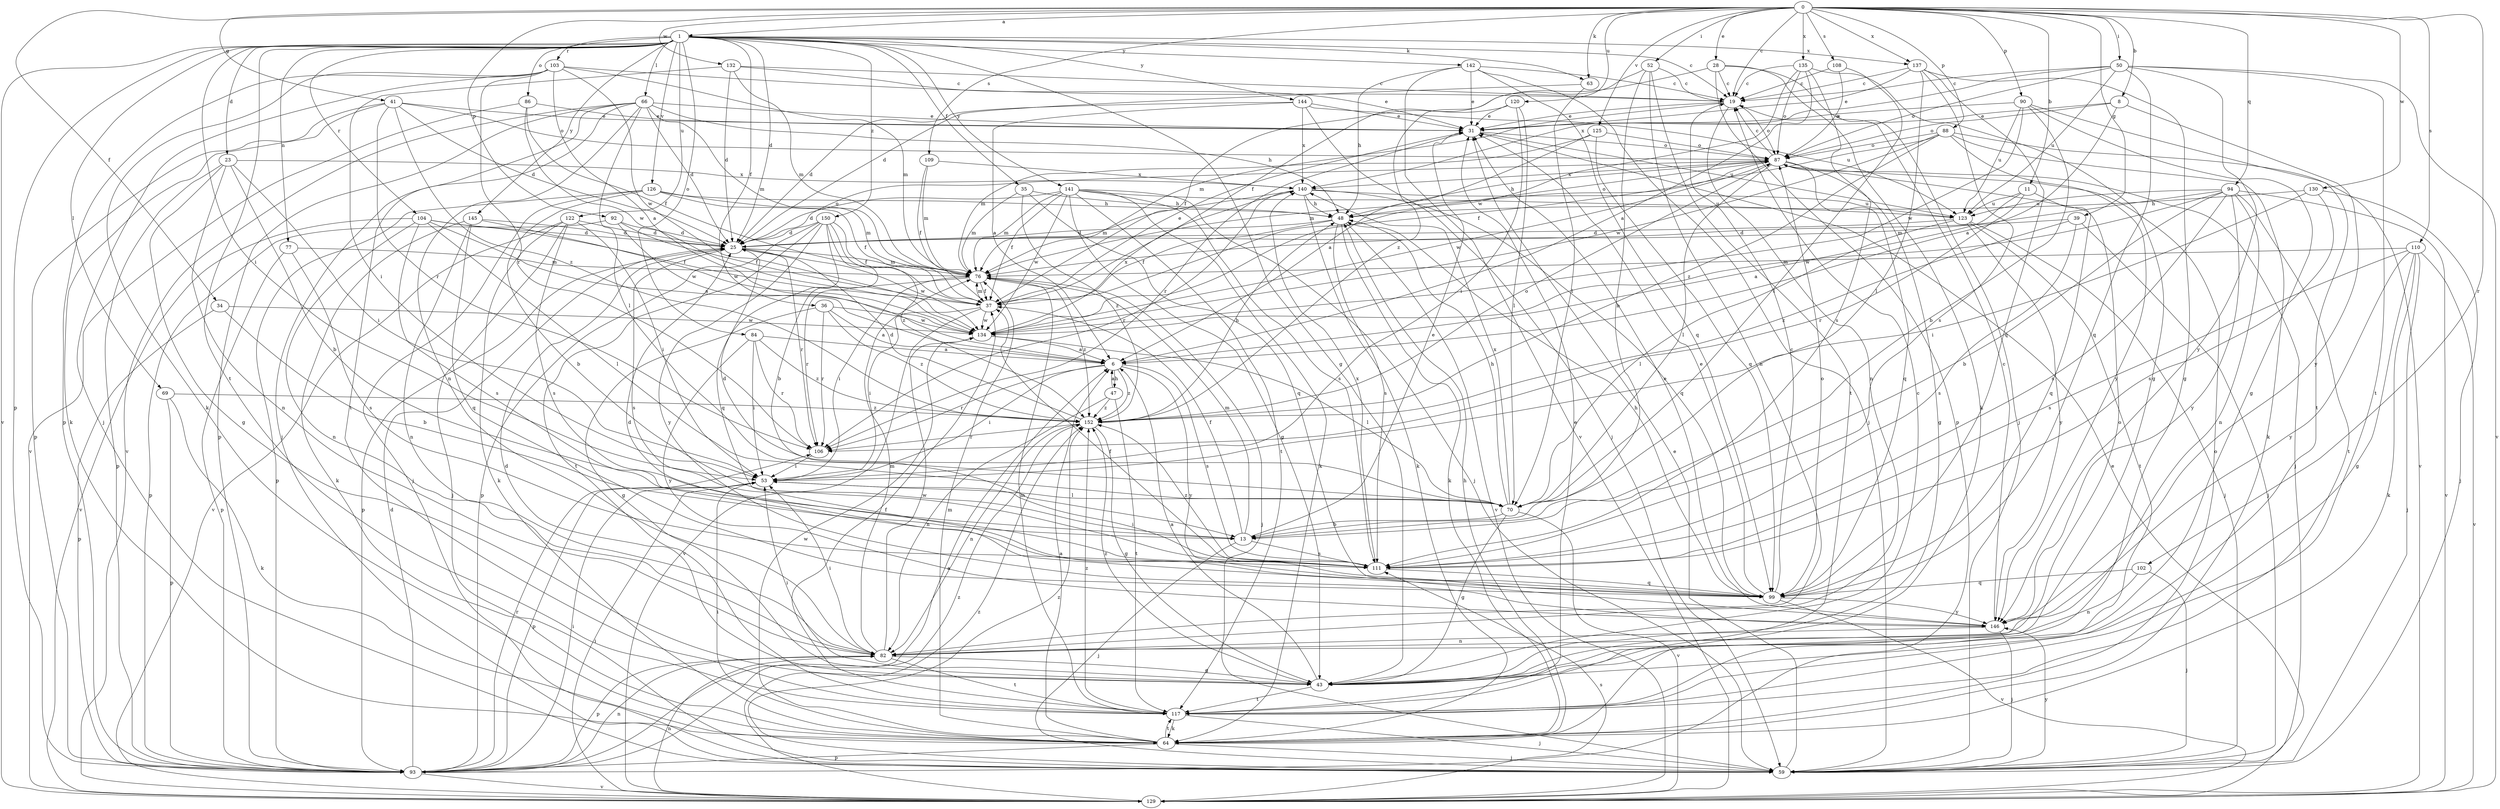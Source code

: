 strict digraph  {
0;
1;
6;
8;
11;
13;
19;
23;
25;
28;
31;
34;
35;
36;
37;
39;
41;
43;
47;
48;
50;
52;
53;
59;
63;
64;
66;
69;
70;
76;
77;
82;
84;
86;
87;
88;
90;
92;
93;
94;
99;
102;
103;
104;
106;
108;
109;
110;
111;
117;
120;
122;
123;
125;
126;
129;
130;
132;
134;
135;
137;
140;
141;
142;
144;
145;
146;
150;
152;
0 -> 1  [label=a];
0 -> 8  [label=b];
0 -> 11  [label=b];
0 -> 19  [label=c];
0 -> 28  [label=e];
0 -> 34  [label=f];
0 -> 39  [label=g];
0 -> 41  [label=g];
0 -> 50  [label=i];
0 -> 52  [label=i];
0 -> 63  [label=k];
0 -> 88  [label=p];
0 -> 90  [label=p];
0 -> 92  [label=p];
0 -> 94  [label=q];
0 -> 102  [label=r];
0 -> 108  [label=s];
0 -> 109  [label=s];
0 -> 110  [label=s];
0 -> 120  [label=u];
0 -> 125  [label=v];
0 -> 130  [label=w];
0 -> 132  [label=w];
0 -> 135  [label=x];
0 -> 137  [label=x];
1 -> 19  [label=c];
1 -> 23  [label=d];
1 -> 25  [label=d];
1 -> 35  [label=f];
1 -> 36  [label=f];
1 -> 43  [label=g];
1 -> 53  [label=i];
1 -> 63  [label=k];
1 -> 66  [label=l];
1 -> 69  [label=l];
1 -> 77  [label=n];
1 -> 84  [label=o];
1 -> 86  [label=o];
1 -> 93  [label=p];
1 -> 103  [label=r];
1 -> 104  [label=r];
1 -> 117  [label=t];
1 -> 122  [label=u];
1 -> 126  [label=v];
1 -> 129  [label=v];
1 -> 137  [label=x];
1 -> 141  [label=y];
1 -> 142  [label=y];
1 -> 144  [label=y];
1 -> 145  [label=y];
1 -> 150  [label=z];
6 -> 47  [label=h];
6 -> 53  [label=i];
6 -> 106  [label=r];
6 -> 111  [label=s];
6 -> 146  [label=y];
6 -> 152  [label=z];
8 -> 6  [label=a];
8 -> 31  [label=e];
8 -> 87  [label=o];
8 -> 146  [label=y];
11 -> 6  [label=a];
11 -> 99  [label=q];
11 -> 106  [label=r];
11 -> 123  [label=u];
13 -> 31  [label=e];
13 -> 37  [label=f];
13 -> 59  [label=j];
13 -> 76  [label=m];
13 -> 111  [label=s];
19 -> 31  [label=e];
19 -> 76  [label=m];
19 -> 82  [label=n];
19 -> 87  [label=o];
23 -> 13  [label=b];
23 -> 43  [label=g];
23 -> 53  [label=i];
23 -> 82  [label=n];
23 -> 93  [label=p];
23 -> 140  [label=x];
25 -> 76  [label=m];
25 -> 87  [label=o];
25 -> 93  [label=p];
25 -> 106  [label=r];
25 -> 111  [label=s];
25 -> 134  [label=w];
28 -> 19  [label=c];
28 -> 37  [label=f];
28 -> 59  [label=j];
28 -> 64  [label=k];
28 -> 93  [label=p];
31 -> 87  [label=o];
31 -> 106  [label=r];
31 -> 123  [label=u];
34 -> 13  [label=b];
34 -> 93  [label=p];
34 -> 134  [label=w];
35 -> 48  [label=h];
35 -> 76  [label=m];
35 -> 99  [label=q];
35 -> 152  [label=z];
36 -> 6  [label=a];
36 -> 43  [label=g];
36 -> 106  [label=r];
36 -> 134  [label=w];
36 -> 152  [label=z];
37 -> 31  [label=e];
37 -> 53  [label=i];
37 -> 76  [label=m];
37 -> 129  [label=v];
37 -> 134  [label=w];
39 -> 25  [label=d];
39 -> 59  [label=j];
39 -> 111  [label=s];
39 -> 152  [label=z];
41 -> 25  [label=d];
41 -> 31  [label=e];
41 -> 64  [label=k];
41 -> 87  [label=o];
41 -> 93  [label=p];
41 -> 106  [label=r];
41 -> 152  [label=z];
43 -> 6  [label=a];
43 -> 19  [label=c];
43 -> 25  [label=d];
43 -> 53  [label=i];
43 -> 87  [label=o];
43 -> 117  [label=t];
43 -> 152  [label=z];
47 -> 6  [label=a];
47 -> 82  [label=n];
47 -> 117  [label=t];
47 -> 152  [label=z];
48 -> 25  [label=d];
48 -> 37  [label=f];
48 -> 64  [label=k];
48 -> 87  [label=o];
48 -> 111  [label=s];
48 -> 129  [label=v];
50 -> 19  [label=c];
50 -> 87  [label=o];
50 -> 99  [label=q];
50 -> 117  [label=t];
50 -> 123  [label=u];
50 -> 129  [label=v];
50 -> 140  [label=x];
50 -> 146  [label=y];
52 -> 13  [label=b];
52 -> 19  [label=c];
52 -> 82  [label=n];
52 -> 117  [label=t];
52 -> 152  [label=z];
53 -> 70  [label=l];
53 -> 93  [label=p];
59 -> 31  [label=e];
59 -> 146  [label=y];
59 -> 152  [label=z];
63 -> 25  [label=d];
63 -> 70  [label=l];
64 -> 6  [label=a];
64 -> 48  [label=h];
64 -> 53  [label=i];
64 -> 59  [label=j];
64 -> 76  [label=m];
64 -> 87  [label=o];
64 -> 93  [label=p];
64 -> 117  [label=t];
64 -> 134  [label=w];
66 -> 25  [label=d];
66 -> 31  [label=e];
66 -> 48  [label=h];
66 -> 59  [label=j];
66 -> 70  [label=l];
66 -> 76  [label=m];
66 -> 82  [label=n];
66 -> 93  [label=p];
66 -> 117  [label=t];
66 -> 129  [label=v];
69 -> 64  [label=k];
69 -> 93  [label=p];
69 -> 152  [label=z];
70 -> 13  [label=b];
70 -> 25  [label=d];
70 -> 43  [label=g];
70 -> 48  [label=h];
70 -> 129  [label=v];
70 -> 140  [label=x];
76 -> 37  [label=f];
76 -> 53  [label=i];
76 -> 59  [label=j];
76 -> 106  [label=r];
76 -> 152  [label=z];
77 -> 76  [label=m];
77 -> 93  [label=p];
77 -> 111  [label=s];
82 -> 43  [label=g];
82 -> 53  [label=i];
82 -> 76  [label=m];
82 -> 93  [label=p];
82 -> 117  [label=t];
82 -> 134  [label=w];
84 -> 6  [label=a];
84 -> 53  [label=i];
84 -> 106  [label=r];
84 -> 146  [label=y];
84 -> 152  [label=z];
86 -> 31  [label=e];
86 -> 37  [label=f];
86 -> 129  [label=v];
86 -> 134  [label=w];
87 -> 19  [label=c];
87 -> 43  [label=g];
87 -> 48  [label=h];
87 -> 59  [label=j];
87 -> 70  [label=l];
87 -> 76  [label=m];
87 -> 99  [label=q];
87 -> 134  [label=w];
87 -> 140  [label=x];
88 -> 37  [label=f];
88 -> 64  [label=k];
88 -> 87  [label=o];
88 -> 129  [label=v];
88 -> 134  [label=w];
88 -> 146  [label=y];
88 -> 152  [label=z];
90 -> 13  [label=b];
90 -> 31  [label=e];
90 -> 43  [label=g];
90 -> 117  [label=t];
90 -> 123  [label=u];
90 -> 134  [label=w];
92 -> 25  [label=d];
92 -> 37  [label=f];
92 -> 93  [label=p];
92 -> 134  [label=w];
93 -> 6  [label=a];
93 -> 25  [label=d];
93 -> 53  [label=i];
93 -> 82  [label=n];
93 -> 106  [label=r];
93 -> 129  [label=v];
93 -> 152  [label=z];
94 -> 13  [label=b];
94 -> 76  [label=m];
94 -> 82  [label=n];
94 -> 111  [label=s];
94 -> 117  [label=t];
94 -> 123  [label=u];
94 -> 129  [label=v];
94 -> 134  [label=w];
94 -> 146  [label=y];
99 -> 19  [label=c];
99 -> 25  [label=d];
99 -> 31  [label=e];
99 -> 37  [label=f];
99 -> 48  [label=h];
99 -> 87  [label=o];
99 -> 129  [label=v];
99 -> 146  [label=y];
102 -> 59  [label=j];
102 -> 82  [label=n];
102 -> 99  [label=q];
103 -> 6  [label=a];
103 -> 19  [label=c];
103 -> 59  [label=j];
103 -> 64  [label=k];
103 -> 76  [label=m];
103 -> 93  [label=p];
103 -> 106  [label=r];
103 -> 134  [label=w];
104 -> 6  [label=a];
104 -> 25  [label=d];
104 -> 37  [label=f];
104 -> 70  [label=l];
104 -> 82  [label=n];
104 -> 111  [label=s];
104 -> 129  [label=v];
106 -> 53  [label=i];
108 -> 19  [label=c];
108 -> 70  [label=l];
108 -> 87  [label=o];
109 -> 37  [label=f];
109 -> 76  [label=m];
109 -> 140  [label=x];
110 -> 43  [label=g];
110 -> 59  [label=j];
110 -> 64  [label=k];
110 -> 76  [label=m];
110 -> 111  [label=s];
110 -> 129  [label=v];
110 -> 146  [label=y];
111 -> 53  [label=i];
111 -> 99  [label=q];
111 -> 140  [label=x];
111 -> 152  [label=z];
117 -> 31  [label=e];
117 -> 37  [label=f];
117 -> 59  [label=j];
117 -> 64  [label=k];
117 -> 76  [label=m];
117 -> 152  [label=z];
120 -> 31  [label=e];
120 -> 37  [label=f];
120 -> 53  [label=i];
120 -> 70  [label=l];
122 -> 25  [label=d];
122 -> 53  [label=i];
122 -> 59  [label=j];
122 -> 64  [label=k];
122 -> 111  [label=s];
122 -> 129  [label=v];
123 -> 25  [label=d];
123 -> 59  [label=j];
123 -> 70  [label=l];
123 -> 117  [label=t];
123 -> 146  [label=y];
125 -> 6  [label=a];
125 -> 76  [label=m];
125 -> 87  [label=o];
125 -> 99  [label=q];
126 -> 13  [label=b];
126 -> 37  [label=f];
126 -> 48  [label=h];
126 -> 59  [label=j];
126 -> 76  [label=m];
126 -> 93  [label=p];
129 -> 31  [label=e];
129 -> 53  [label=i];
129 -> 82  [label=n];
129 -> 111  [label=s];
129 -> 152  [label=z];
130 -> 48  [label=h];
130 -> 53  [label=i];
130 -> 59  [label=j];
130 -> 111  [label=s];
132 -> 19  [label=c];
132 -> 25  [label=d];
132 -> 31  [label=e];
132 -> 53  [label=i];
132 -> 76  [label=m];
134 -> 6  [label=a];
134 -> 70  [label=l];
134 -> 140  [label=x];
135 -> 6  [label=a];
135 -> 19  [label=c];
135 -> 43  [label=g];
135 -> 87  [label=o];
135 -> 111  [label=s];
135 -> 134  [label=w];
137 -> 19  [label=c];
137 -> 31  [label=e];
137 -> 43  [label=g];
137 -> 70  [label=l];
137 -> 99  [label=q];
137 -> 111  [label=s];
140 -> 48  [label=h];
140 -> 64  [label=k];
140 -> 76  [label=m];
140 -> 99  [label=q];
140 -> 106  [label=r];
140 -> 123  [label=u];
141 -> 25  [label=d];
141 -> 37  [label=f];
141 -> 43  [label=g];
141 -> 59  [label=j];
141 -> 64  [label=k];
141 -> 76  [label=m];
141 -> 111  [label=s];
141 -> 117  [label=t];
141 -> 123  [label=u];
141 -> 134  [label=w];
142 -> 19  [label=c];
142 -> 31  [label=e];
142 -> 48  [label=h];
142 -> 59  [label=j];
142 -> 99  [label=q];
142 -> 129  [label=v];
144 -> 6  [label=a];
144 -> 25  [label=d];
144 -> 31  [label=e];
144 -> 59  [label=j];
144 -> 123  [label=u];
144 -> 140  [label=x];
145 -> 25  [label=d];
145 -> 64  [label=k];
145 -> 82  [label=n];
145 -> 99  [label=q];
145 -> 134  [label=w];
146 -> 19  [label=c];
146 -> 31  [label=e];
146 -> 59  [label=j];
146 -> 82  [label=n];
150 -> 13  [label=b];
150 -> 25  [label=d];
150 -> 37  [label=f];
150 -> 93  [label=p];
150 -> 99  [label=q];
150 -> 117  [label=t];
150 -> 146  [label=y];
150 -> 152  [label=z];
152 -> 25  [label=d];
152 -> 43  [label=g];
152 -> 48  [label=h];
152 -> 82  [label=n];
152 -> 87  [label=o];
152 -> 106  [label=r];
}
